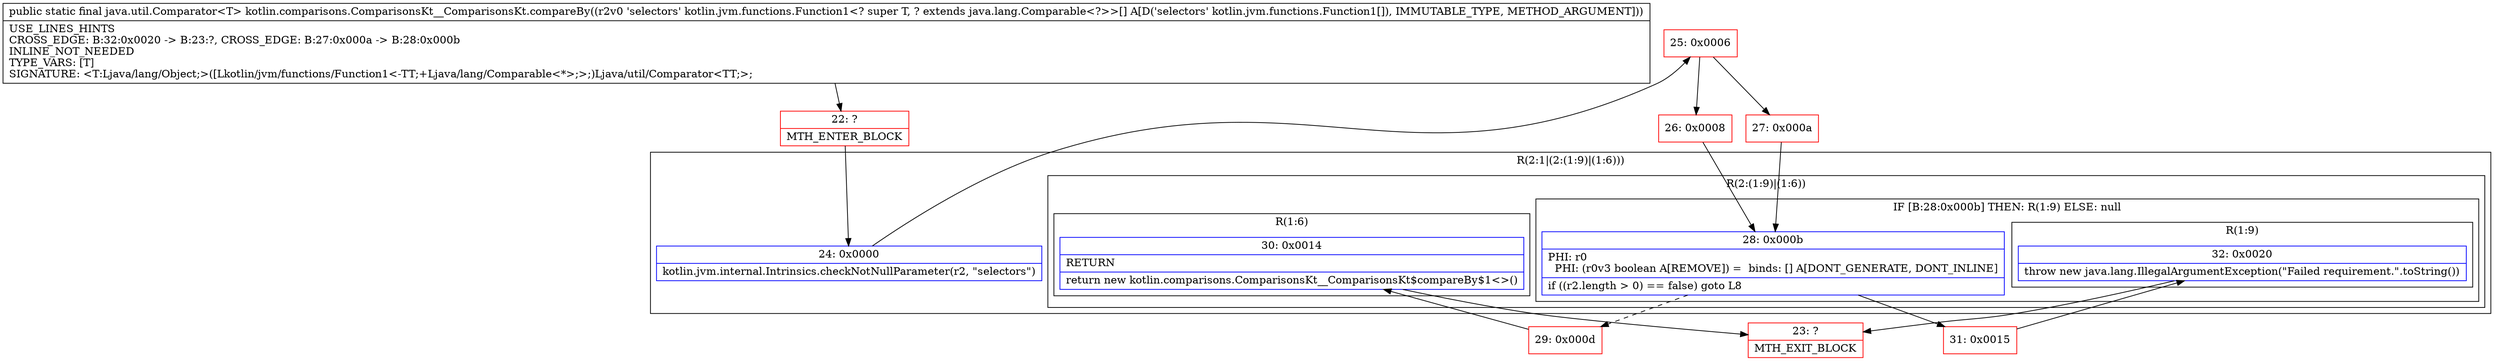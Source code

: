 digraph "CFG forkotlin.comparisons.ComparisonsKt__ComparisonsKt.compareBy([Lkotlin\/jvm\/functions\/Function1;)Ljava\/util\/Comparator;" {
subgraph cluster_Region_249425495 {
label = "R(2:1|(2:(1:9)|(1:6)))";
node [shape=record,color=blue];
Node_24 [shape=record,label="{24\:\ 0x0000|kotlin.jvm.internal.Intrinsics.checkNotNullParameter(r2, \"selectors\")\l}"];
subgraph cluster_Region_1216322554 {
label = "R(2:(1:9)|(1:6))";
node [shape=record,color=blue];
subgraph cluster_IfRegion_275729605 {
label = "IF [B:28:0x000b] THEN: R(1:9) ELSE: null";
node [shape=record,color=blue];
Node_28 [shape=record,label="{28\:\ 0x000b|PHI: r0 \l  PHI: (r0v3 boolean A[REMOVE]) =  binds: [] A[DONT_GENERATE, DONT_INLINE]\l|if ((r2.length \> 0) == false) goto L8\l}"];
subgraph cluster_Region_2096955457 {
label = "R(1:9)";
node [shape=record,color=blue];
Node_32 [shape=record,label="{32\:\ 0x0020|throw new java.lang.IllegalArgumentException(\"Failed requirement.\".toString())\l}"];
}
}
subgraph cluster_Region_498333407 {
label = "R(1:6)";
node [shape=record,color=blue];
Node_30 [shape=record,label="{30\:\ 0x0014|RETURN\l|return new kotlin.comparisons.ComparisonsKt__ComparisonsKt$compareBy$1\<\>()\l}"];
}
}
}
Node_22 [shape=record,color=red,label="{22\:\ ?|MTH_ENTER_BLOCK\l}"];
Node_25 [shape=record,color=red,label="{25\:\ 0x0006}"];
Node_26 [shape=record,color=red,label="{26\:\ 0x0008}"];
Node_29 [shape=record,color=red,label="{29\:\ 0x000d}"];
Node_23 [shape=record,color=red,label="{23\:\ ?|MTH_EXIT_BLOCK\l}"];
Node_31 [shape=record,color=red,label="{31\:\ 0x0015}"];
Node_27 [shape=record,color=red,label="{27\:\ 0x000a}"];
MethodNode[shape=record,label="{public static final java.util.Comparator\<T\> kotlin.comparisons.ComparisonsKt__ComparisonsKt.compareBy((r2v0 'selectors' kotlin.jvm.functions.Function1\<? super T, ? extends java.lang.Comparable\<?\>\>[] A[D('selectors' kotlin.jvm.functions.Function1[]), IMMUTABLE_TYPE, METHOD_ARGUMENT]))  | USE_LINES_HINTS\lCROSS_EDGE: B:32:0x0020 \-\> B:23:?, CROSS_EDGE: B:27:0x000a \-\> B:28:0x000b\lINLINE_NOT_NEEDED\lTYPE_VARS: [T]\lSIGNATURE: \<T:Ljava\/lang\/Object;\>([Lkotlin\/jvm\/functions\/Function1\<\-TT;+Ljava\/lang\/Comparable\<*\>;\>;)Ljava\/util\/Comparator\<TT;\>;\l}"];
MethodNode -> Node_22;Node_24 -> Node_25;
Node_28 -> Node_29[style=dashed];
Node_28 -> Node_31;
Node_32 -> Node_23;
Node_30 -> Node_23;
Node_22 -> Node_24;
Node_25 -> Node_26;
Node_25 -> Node_27;
Node_26 -> Node_28;
Node_29 -> Node_30;
Node_31 -> Node_32;
Node_27 -> Node_28;
}

